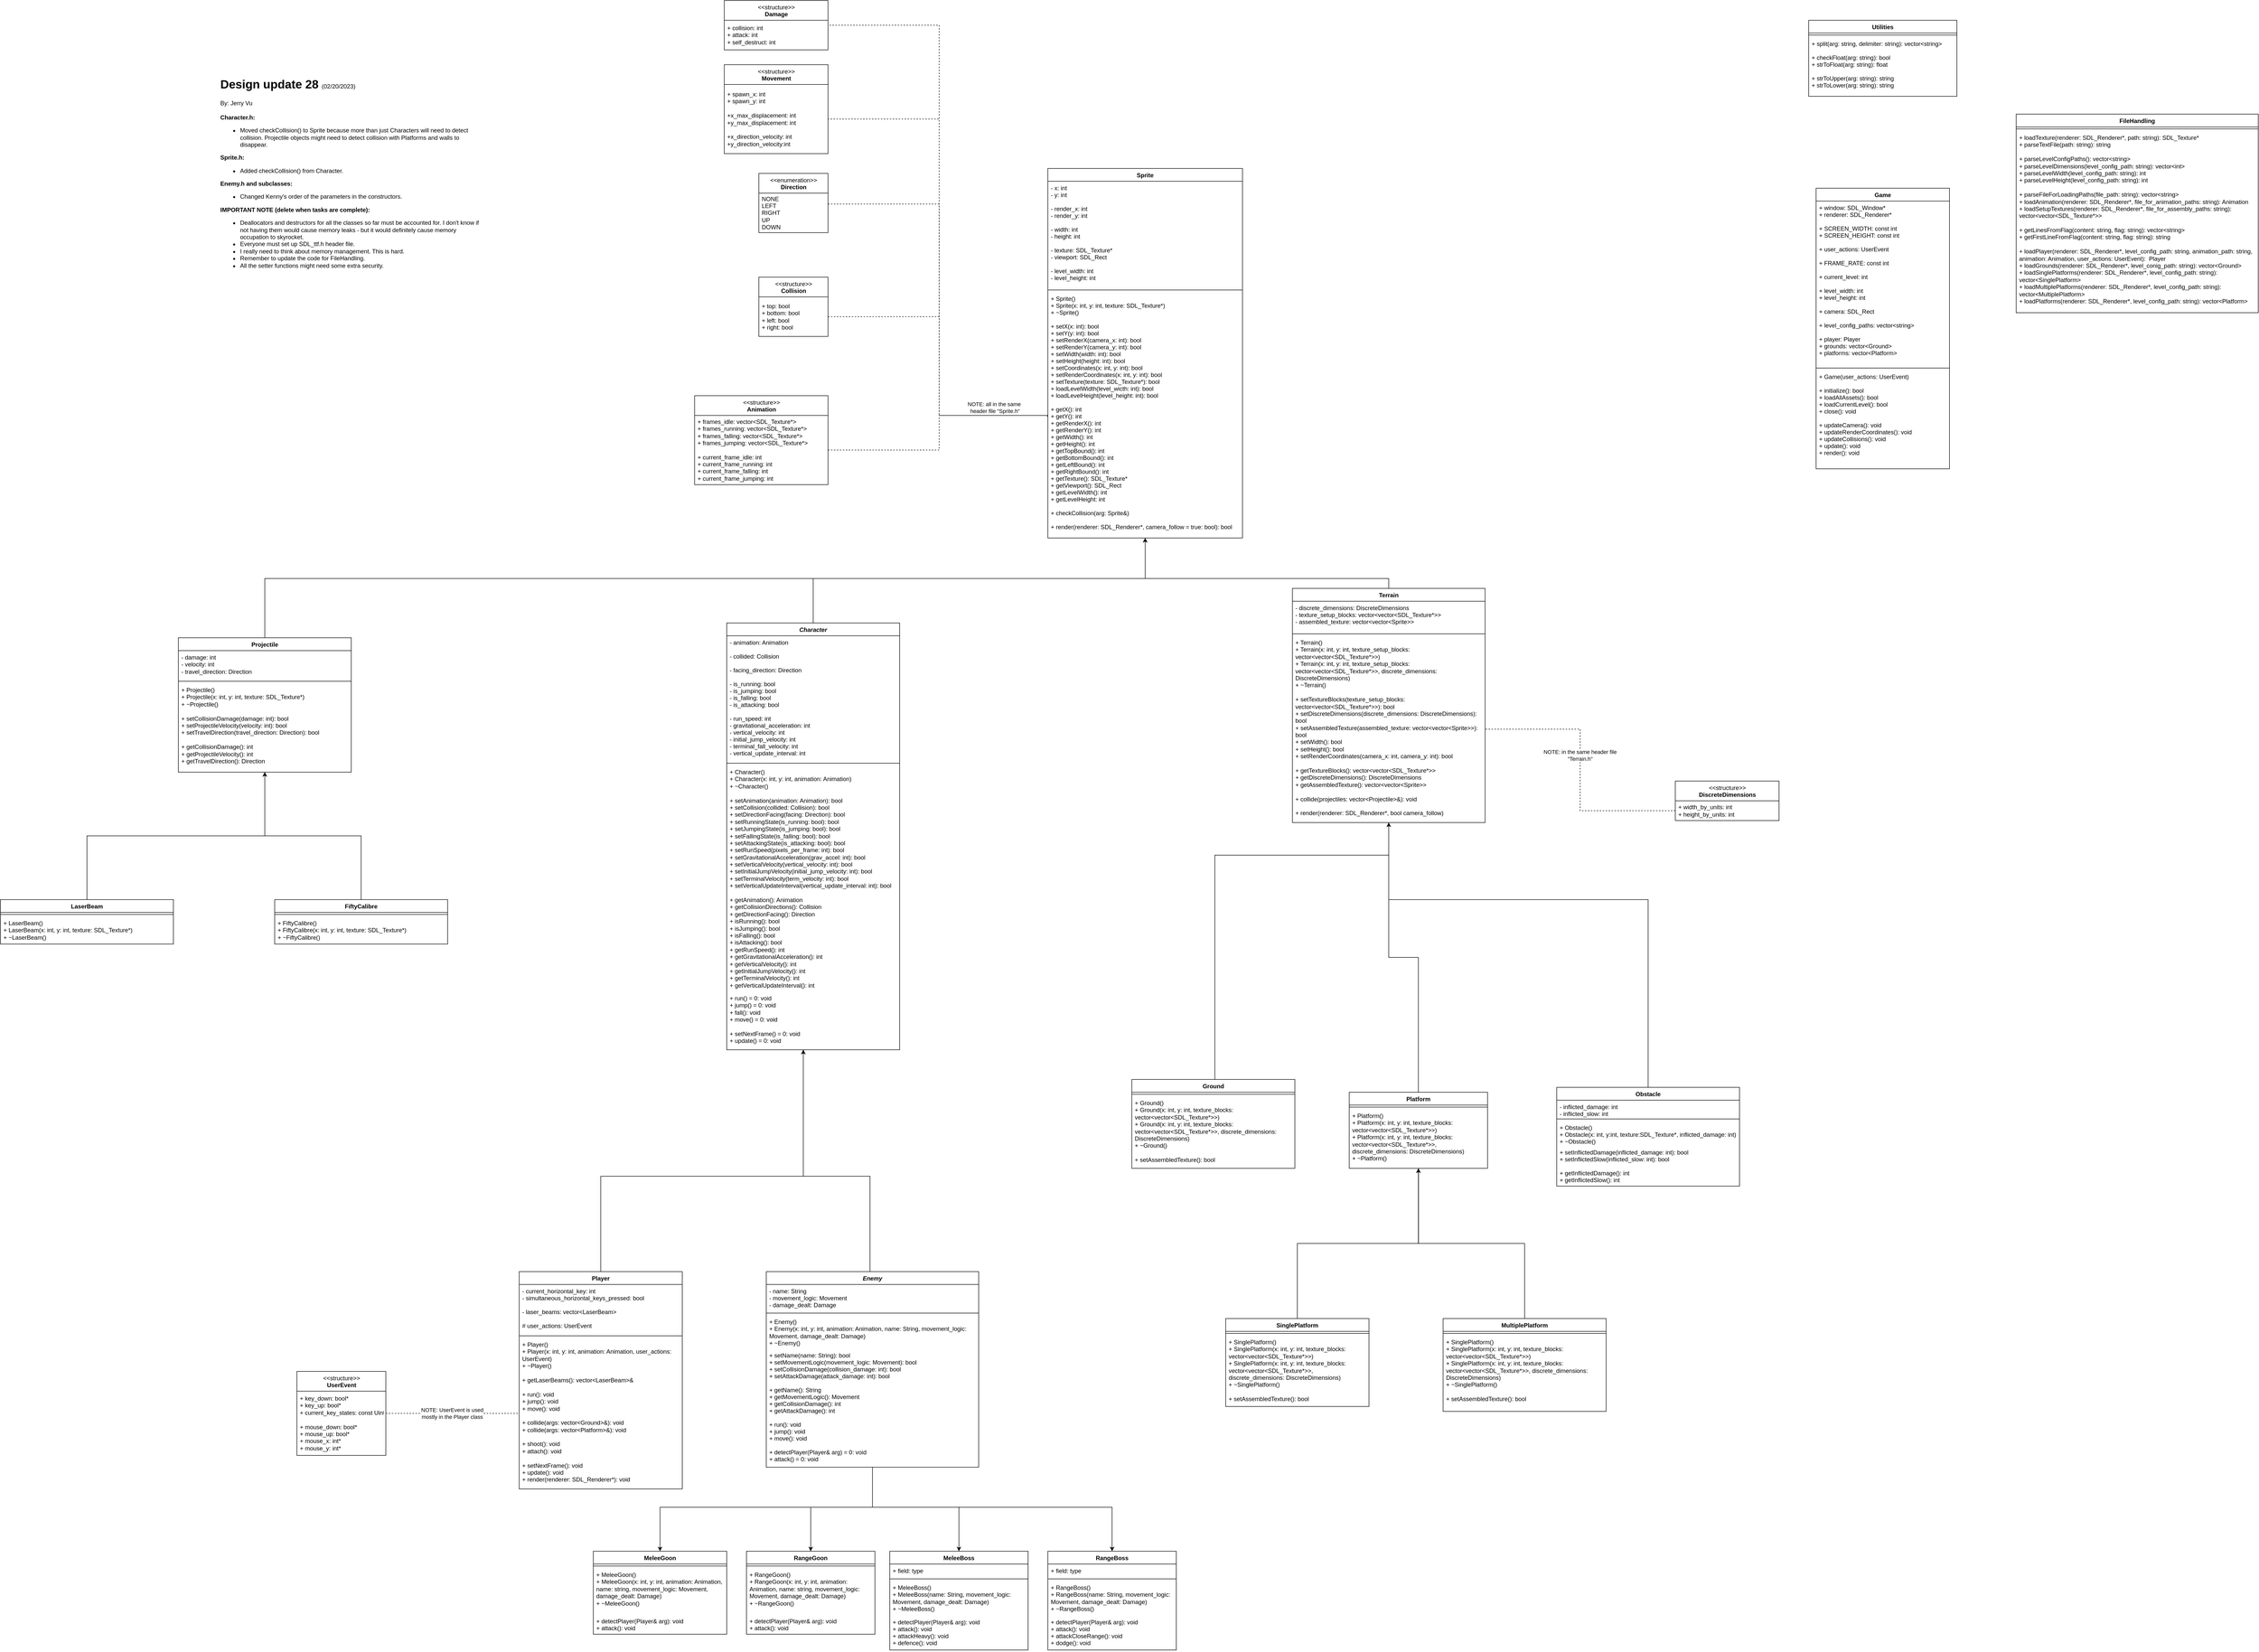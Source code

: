 <mxfile version="20.8.20" type="device"><diagram id="c8oBW-qjvavsfD2tW6SP" name="Page-1"><mxGraphModel dx="1659" dy="33" grid="1" gridSize="10" guides="1" tooltips="1" connect="1" arrows="1" fold="1" page="1" pageScale="1" pageWidth="827" pageHeight="1169" math="0" shadow="0"><root><mxCell id="0"/><mxCell id="1" parent="0"/><mxCell id="xrFbDY1ulE0IEn7EpgWR-1" style="edgeStyle=orthogonalEdgeStyle;rounded=0;orthogonalLoop=1;jettySize=auto;html=1;exitX=0.5;exitY=0;exitDx=0;exitDy=0;entryX=0.5;entryY=1;entryDx=0;entryDy=0;" parent="1" source="xrFbDY1ulE0IEn7EpgWR-8" target="xrFbDY1ulE0IEn7EpgWR-3" edge="1"><mxGeometry relative="1" as="geometry"><Array as="points"><mxPoint x="1165" y="2980"/><mxPoint x="1837" y="2980"/></Array></mxGeometry></mxCell><mxCell id="xrFbDY1ulE0IEn7EpgWR-2" style="edgeStyle=orthogonalEdgeStyle;rounded=0;orthogonalLoop=1;jettySize=auto;html=1;exitX=0.5;exitY=0;exitDx=0;exitDy=0;entryX=0.5;entryY=1;entryDx=0;entryDy=0;" parent="1" source="xrFbDY1ulE0IEn7EpgWR-30" target="xrFbDY1ulE0IEn7EpgWR-3" edge="1"><mxGeometry relative="1" as="geometry"><Array as="points"><mxPoint x="2330" y="2980"/><mxPoint x="1837" y="2980"/></Array></mxGeometry></mxCell><mxCell id="_eumr9OaMfdWc7wBKZ6G-8" style="edgeStyle=orthogonalEdgeStyle;rounded=0;orthogonalLoop=1;jettySize=auto;html=1;exitX=0.5;exitY=0;exitDx=0;exitDy=0;" parent="1" source="_eumr9OaMfdWc7wBKZ6G-1" target="xrFbDY1ulE0IEn7EpgWR-3" edge="1"><mxGeometry relative="1" as="geometry"><Array as="points"><mxPoint x="55" y="2980"/><mxPoint x="1837" y="2980"/></Array></mxGeometry></mxCell><mxCell id="xrFbDY1ulE0IEn7EpgWR-3" value="Sprite" style="swimlane;fontStyle=1;align=center;verticalAlign=top;childLayout=stackLayout;horizontal=1;startSize=26;horizontalStack=0;resizeParent=1;resizeParentMax=0;resizeLast=0;collapsible=1;marginBottom=0;" parent="1" vertex="1"><mxGeometry x="1640" y="2150" width="394" height="748" as="geometry"/></mxCell><mxCell id="xrFbDY1ulE0IEn7EpgWR-4" value="- x: int&#10;- y: int&#10;&#10;- render_x: int&#10;- render_y: int&#10;&#10;- width: int&#10;- height: int&#10;&#10;- texture: SDL_Texture*&#10;- viewport: SDL_Rect&#10;&#10;- level_width: int&#10;- level_height: int&#10;" style="text;strokeColor=none;fillColor=none;align=left;verticalAlign=top;spacingLeft=4;spacingRight=4;overflow=hidden;rotatable=0;points=[[0,0.5],[1,0.5]];portConstraint=eastwest;" parent="xrFbDY1ulE0IEn7EpgWR-3" vertex="1"><mxGeometry y="26" width="394" height="216" as="geometry"/></mxCell><mxCell id="xrFbDY1ulE0IEn7EpgWR-5" value="" style="line;strokeWidth=1;fillColor=none;align=left;verticalAlign=middle;spacingTop=-1;spacingLeft=3;spacingRight=3;rotatable=0;labelPosition=right;points=[];portConstraint=eastwest;strokeColor=inherit;" parent="xrFbDY1ulE0IEn7EpgWR-3" vertex="1"><mxGeometry y="242" width="394" height="8" as="geometry"/></mxCell><mxCell id="xrFbDY1ulE0IEn7EpgWR-6" value="+ Sprite()&#10;+ Sprite(x: int, y: int, texture: SDL_Texture*)&#10;+ ~Sprite()&#10;&#10;+ setX(x: int): bool&#10;+ setY(y: int): bool&#10;+ setRenderX(camera_x: int): bool&#10;+ setRenderY(camera_y: int): bool&#10;+ setWidth(width: int): bool&#10;+ setHeight(height: int): bool&#10;+ setCoordinates(x: int, y: int): bool&#10;+ setRenderCoordinates(x: int, y: int): bool&#10;+ setTexture(texture: SDL_Texture*): bool&#10;+ loadLevelWidth(level_wicth: int): bool&#10;+ loadLevelHeight(level_height: int): bool&#10;&#10;+ getX(): int&#10;+ getY(): int&#10;+ getRenderX(): int&#10;+ getRenderY(): int&#10;+ getWidth(): int&#10;+ getHeight(): int&#10;+ getTopBound(): int&#10;+ getBottomBound(): int&#10;+ getLeftBound(): int&#10;+ getRightBound(): int&#10;+ getTexture(): SDL_Texture*&#10;+ getViewport(): SDL_Rect&#10;+ getLevelWidth(): int&#10;+ getLevelHeight: int&#10;&#10;+ checkCollision(arg: Sprite&amp;)&#10;&#10;+ render(renderer: SDL_Renderer*, camera_follow = true: bool): bool" style="text;strokeColor=none;fillColor=none;align=left;verticalAlign=top;spacingLeft=4;spacingRight=4;overflow=hidden;rotatable=0;points=[[0,0.5],[1,0.5]];portConstraint=eastwest;" parent="xrFbDY1ulE0IEn7EpgWR-3" vertex="1"><mxGeometry y="250" width="394" height="498" as="geometry"/></mxCell><mxCell id="xrFbDY1ulE0IEn7EpgWR-7" style="edgeStyle=orthogonalEdgeStyle;rounded=0;orthogonalLoop=1;jettySize=auto;html=1;exitX=0.5;exitY=0;exitDx=0;exitDy=0;" parent="1" source="xrFbDY1ulE0IEn7EpgWR-14" target="xrFbDY1ulE0IEn7EpgWR-8" edge="1"><mxGeometry relative="1" as="geometry"><Array as="points"><mxPoint x="735" y="4190"/><mxPoint x="1145" y="4190"/></Array><mxPoint x="950" y="4050" as="sourcePoint"/></mxGeometry></mxCell><mxCell id="xrFbDY1ulE0IEn7EpgWR-8" value="Character" style="swimlane;fontStyle=3;align=center;verticalAlign=top;childLayout=stackLayout;horizontal=1;startSize=26;horizontalStack=0;resizeParent=1;resizeParentMax=0;resizeLast=0;collapsible=1;marginBottom=0;" parent="1" vertex="1"><mxGeometry x="990" y="3070" width="350" height="864" as="geometry"/></mxCell><mxCell id="xrFbDY1ulE0IEn7EpgWR-9" value="- animation: Animation&#10;&#10;- collided: Collision&#10;&#10;- facing_direction: Direction&#10;&#10;- is_running: bool&#10;- is_jumping: bool&#10;- is_falling: bool&#10;- is_attacking: bool&#10;&#10;- run_speed: int&#10;- gravitational_acceleration: int&#10;- vertical_velocity: int&#10;- initial_jump_velocity: int&#10;- terminal_fall_velocity: int&#10;- vertical_update_interval: int&#10;" style="text;strokeColor=none;fillColor=none;align=left;verticalAlign=top;spacingLeft=4;spacingRight=4;overflow=hidden;rotatable=0;points=[[0,0.5],[1,0.5]];portConstraint=eastwest;" parent="xrFbDY1ulE0IEn7EpgWR-8" vertex="1"><mxGeometry y="26" width="350" height="254" as="geometry"/></mxCell><mxCell id="xrFbDY1ulE0IEn7EpgWR-10" value="" style="line;strokeWidth=1;fillColor=none;align=left;verticalAlign=middle;spacingTop=-1;spacingLeft=3;spacingRight=3;rotatable=0;labelPosition=right;points=[];portConstraint=eastwest;strokeColor=inherit;" parent="xrFbDY1ulE0IEn7EpgWR-8" vertex="1"><mxGeometry y="280" width="350" height="8" as="geometry"/></mxCell><mxCell id="xrFbDY1ulE0IEn7EpgWR-11" value="+ Character()&#10;+ Character(x: int, y: int, animation: Animation)&#10;+ ~Character()&#10;&#10;+ setAnimation(animation: Animation): bool&#10;+ setCollision(collided: Collision): bool&#10;+ setDirectionFacing(facing: Direction): bool&#10;+ setRunningState(is_running: bool): bool&#10;+ setJumpingState(is_jumping: bool): bool&#10;+ setFallingState(is_falling: bool): bool&#10;+ setAttackingState(is_attacking: bool): bool&#10;+ setRunSpeed(pixels_per_frame: int): bool&#10;+ setGravitationalAcceleration(grav_accel: int): bool&#10;+ setVerticalVelocity(vertical_velocity: int): bool&#10;+ setInitialJumpVelocity(initial_jump_velocity: int): bool&#10;+ setTerminalVelocity(term_velocity: int): bool&#10;+ setVerticalUpdateInterval(vertical_update_interval: int): bool&#10;&#10;+ getAnimation(): Animation&#10;+ getCollisionDirections(): Collision&#10;+ getDirectionFacing(): Direction&#10;+ isRunning(): bool&#10;+ isJumping(): bool&#10;+ isFalling(): bool&#10;+ isAttacking(): bool&#10;+ getRunSpeed(): int&#10;+ getGravitationalAcceleration(): int&#10;+ getVerticalVelocity(): int&#10;+ getInitialJumpVelocity(): int&#10;+ getTerminalVelocity(): int&#10;+ getVerticalUpdateInterval(): int" style="text;strokeColor=none;fillColor=none;align=left;verticalAlign=top;spacingLeft=4;spacingRight=4;overflow=hidden;rotatable=0;points=[[0,0.5],[1,0.5]];portConstraint=eastwest;whiteSpace=wrap;fontStyle=0" parent="xrFbDY1ulE0IEn7EpgWR-8" vertex="1"><mxGeometry y="288" width="350" height="458" as="geometry"/></mxCell><mxCell id="xrFbDY1ulE0IEn7EpgWR-12" value="+ run() = 0: void&#10;+ jump() = 0: void&#10;+ fall(): void&#10;+ move() = 0: void&#10;&#10;+ setNextFrame() = 0: void&#10;+ update() = 0: void" style="text;strokeColor=none;fillColor=none;align=left;verticalAlign=top;spacingLeft=4;spacingRight=4;overflow=hidden;rotatable=0;points=[[0,0.5],[1,0.5]];portConstraint=eastwest;whiteSpace=wrap;fontStyle=0" parent="xrFbDY1ulE0IEn7EpgWR-8" vertex="1"><mxGeometry y="746" width="350" height="118" as="geometry"/></mxCell><mxCell id="xrFbDY1ulE0IEn7EpgWR-13" style="edgeStyle=orthogonalEdgeStyle;rounded=0;orthogonalLoop=1;jettySize=auto;html=1;exitX=0.5;exitY=0;exitDx=0;exitDy=0;" parent="1" source="xrFbDY1ulE0IEn7EpgWR-21" target="xrFbDY1ulE0IEn7EpgWR-8" edge="1"><mxGeometry relative="1" as="geometry"><Array as="points"><mxPoint x="1280" y="4190"/><mxPoint x="1145" y="4190"/></Array></mxGeometry></mxCell><mxCell id="xrFbDY1ulE0IEn7EpgWR-14" value="Player" style="swimlane;fontStyle=1;align=center;verticalAlign=top;childLayout=stackLayout;horizontal=1;startSize=26;horizontalStack=0;resizeParent=1;resizeParentMax=0;resizeLast=0;collapsible=1;marginBottom=0;whiteSpace=wrap;" parent="1" vertex="1"><mxGeometry x="570" y="4383" width="330" height="440" as="geometry"/></mxCell><mxCell id="xrFbDY1ulE0IEn7EpgWR-15" value="- current_horizontal_key: int&#10;- simultaneous_horizontal_keys_pressed: bool&#10;&#10;- laser_beams: vector&lt;LaserBeam&gt;&#10;&#10;# user_actions: UserEvent" style="text;strokeColor=none;fillColor=none;align=left;verticalAlign=top;spacingLeft=4;spacingRight=4;overflow=hidden;rotatable=0;points=[[0,0.5],[1,0.5]];portConstraint=eastwest;" parent="xrFbDY1ulE0IEn7EpgWR-14" vertex="1"><mxGeometry y="26" width="330" height="100" as="geometry"/></mxCell><mxCell id="xrFbDY1ulE0IEn7EpgWR-16" value="" style="line;strokeWidth=1;fillColor=none;align=left;verticalAlign=middle;spacingTop=-1;spacingLeft=3;spacingRight=3;rotatable=0;labelPosition=right;points=[];portConstraint=eastwest;strokeColor=inherit;" parent="xrFbDY1ulE0IEn7EpgWR-14" vertex="1"><mxGeometry y="126" width="330" height="8" as="geometry"/></mxCell><mxCell id="xrFbDY1ulE0IEn7EpgWR-17" value="+ Player()&#10;+ Player(x: int, y: int, animation: Animation, user_actions: UserEvent)&#10;+ ~Player()&#10;&#10;+ getLaserBeams(): vector&lt;LaserBeam&gt;&amp;&#10;&#10;+ run(): void&#10;+ jump(): void&#10;+ move(): void&#10;&#10;+ collide(args: vector&lt;Ground&gt;&amp;): void&#10;+ collide(args: vector&lt;Platform&gt;&amp;): void&#10;&#10;+ shoot(): void&#10;+ attach(): void&#10;&#10;+ setNextFrame(): void&#10;+ update(): void&#10;+ render(renderer: SDL_Renderer*): void" style="text;strokeColor=none;fillColor=none;align=left;verticalAlign=top;spacingLeft=4;spacingRight=4;overflow=hidden;rotatable=0;points=[[0,0.5],[1,0.5]];portConstraint=eastwest;whiteSpace=wrap;fontStyle=0" parent="xrFbDY1ulE0IEn7EpgWR-14" vertex="1"><mxGeometry y="134" width="330" height="306" as="geometry"/></mxCell><mxCell id="_eumr9OaMfdWc7wBKZ6G-63" style="edgeStyle=orthogonalEdgeStyle;rounded=0;orthogonalLoop=1;jettySize=auto;html=1;entryX=0.5;entryY=0;entryDx=0;entryDy=0;endArrow=classic;endFill=1;" parent="1" source="xrFbDY1ulE0IEn7EpgWR-21" target="_eumr9OaMfdWc7wBKZ6G-43" edge="1"><mxGeometry relative="1" as="geometry"><Array as="points"><mxPoint x="1285" y="4860"/><mxPoint x="855" y="4860"/></Array></mxGeometry></mxCell><mxCell id="_eumr9OaMfdWc7wBKZ6G-64" style="edgeStyle=orthogonalEdgeStyle;rounded=0;orthogonalLoop=1;jettySize=auto;html=1;entryX=0.5;entryY=0;entryDx=0;entryDy=0;endArrow=classic;endFill=1;" parent="1" source="xrFbDY1ulE0IEn7EpgWR-21" target="_eumr9OaMfdWc7wBKZ6G-48" edge="1"><mxGeometry relative="1" as="geometry"><Array as="points"><mxPoint x="1285" y="4860"/><mxPoint x="1160" y="4860"/></Array></mxGeometry></mxCell><mxCell id="_eumr9OaMfdWc7wBKZ6G-65" style="edgeStyle=orthogonalEdgeStyle;rounded=0;orthogonalLoop=1;jettySize=auto;html=1;entryX=0.5;entryY=0;entryDx=0;entryDy=0;endArrow=classic;endFill=1;" parent="1" source="xrFbDY1ulE0IEn7EpgWR-21" target="_eumr9OaMfdWc7wBKZ6G-53" edge="1"><mxGeometry relative="1" as="geometry"><Array as="points"><mxPoint x="1285" y="4860"/><mxPoint x="1460" y="4860"/></Array></mxGeometry></mxCell><mxCell id="_eumr9OaMfdWc7wBKZ6G-66" style="edgeStyle=orthogonalEdgeStyle;rounded=0;orthogonalLoop=1;jettySize=auto;html=1;entryX=0.5;entryY=0;entryDx=0;entryDy=0;endArrow=classic;endFill=1;" parent="1" source="xrFbDY1ulE0IEn7EpgWR-21" target="_eumr9OaMfdWc7wBKZ6G-58" edge="1"><mxGeometry relative="1" as="geometry"><Array as="points"><mxPoint x="1285" y="4860"/><mxPoint x="1770" y="4860"/></Array></mxGeometry></mxCell><mxCell id="xrFbDY1ulE0IEn7EpgWR-21" value="Enemy" style="swimlane;fontStyle=3;align=center;verticalAlign=top;childLayout=stackLayout;horizontal=1;startSize=26;horizontalStack=0;resizeParent=1;resizeParentMax=0;resizeLast=0;collapsible=1;marginBottom=0;" parent="1" vertex="1"><mxGeometry x="1070" y="4383" width="430" height="396" as="geometry"/></mxCell><mxCell id="xrFbDY1ulE0IEn7EpgWR-22" value="- name: String&#10;- movement_logic: Movement&#10;- damage_dealt: Damage" style="text;strokeColor=none;fillColor=none;align=left;verticalAlign=top;spacingLeft=4;spacingRight=4;overflow=hidden;rotatable=0;points=[[0,0.5],[1,0.5]];portConstraint=eastwest;" parent="xrFbDY1ulE0IEn7EpgWR-21" vertex="1"><mxGeometry y="26" width="430" height="54" as="geometry"/></mxCell><mxCell id="xrFbDY1ulE0IEn7EpgWR-23" value="" style="line;strokeWidth=1;fillColor=none;align=left;verticalAlign=middle;spacingTop=-1;spacingLeft=3;spacingRight=3;rotatable=0;labelPosition=right;points=[];portConstraint=eastwest;strokeColor=inherit;" parent="xrFbDY1ulE0IEn7EpgWR-21" vertex="1"><mxGeometry y="80" width="430" height="8" as="geometry"/></mxCell><mxCell id="xrFbDY1ulE0IEn7EpgWR-24" value="+ Enemy()&#10;+ Enemy(x: int, y: int, animation: Animation, name: String, movement_logic: Movement, damage_dealt: Damage)&#10;+ ~Enemy()" style="text;strokeColor=none;fillColor=none;align=left;verticalAlign=top;spacingLeft=4;spacingRight=4;overflow=hidden;rotatable=0;points=[[0,0.5],[1,0.5]];portConstraint=eastwest;whiteSpace=wrap;" parent="xrFbDY1ulE0IEn7EpgWR-21" vertex="1"><mxGeometry y="88" width="430" height="68" as="geometry"/></mxCell><mxCell id="xrFbDY1ulE0IEn7EpgWR-26" value="+ setName(name: String): bool&#10;+ setMovementLogic(movement_logic: Movement): bool&#10;+ setCollisionDamage(collision_damage: int): bool&#10;+ setAttackDamage(attack_damage: int): bool" style="text;strokeColor=none;fillColor=none;align=left;verticalAlign=top;spacingLeft=4;spacingRight=4;overflow=hidden;rotatable=0;points=[[0,0.5],[1,0.5]];portConstraint=eastwest;" parent="xrFbDY1ulE0IEn7EpgWR-21" vertex="1"><mxGeometry y="156" width="430" height="70" as="geometry"/></mxCell><mxCell id="xrFbDY1ulE0IEn7EpgWR-27" value="+ getName(): String&#10;+ getMovementLogic(): Movement&#10;+ getCollisionDamage(): int&#10;+ getAttackDamage(): int" style="text;strokeColor=none;fillColor=none;align=left;verticalAlign=top;spacingLeft=4;spacingRight=4;overflow=hidden;rotatable=0;points=[[0,0.5],[1,0.5]];portConstraint=eastwest;" parent="xrFbDY1ulE0IEn7EpgWR-21" vertex="1"><mxGeometry y="226" width="430" height="70" as="geometry"/></mxCell><mxCell id="xrFbDY1ulE0IEn7EpgWR-25" value="+ run(): void&#10;+ jump(): void&#10;+ move(): void&#10;&#10;+ detectPlayer(Player&amp; arg) = 0: void&#10;+ attack() = 0: void" style="text;strokeColor=none;fillColor=none;align=left;verticalAlign=top;spacingLeft=4;spacingRight=4;overflow=hidden;rotatable=0;points=[[0,0.5],[1,0.5]];portConstraint=eastwest;" parent="xrFbDY1ulE0IEn7EpgWR-21" vertex="1"><mxGeometry y="296" width="430" height="100" as="geometry"/></mxCell><mxCell id="xrFbDY1ulE0IEn7EpgWR-28" style="edgeStyle=orthogonalEdgeStyle;rounded=0;orthogonalLoop=1;jettySize=auto;html=1;entryX=0.5;entryY=0;entryDx=0;entryDy=0;endArrow=none;endFill=0;" parent="1" source="xrFbDY1ulE0IEn7EpgWR-30" target="xrFbDY1ulE0IEn7EpgWR-90" edge="1"><mxGeometry relative="1" as="geometry"><Array as="points"><mxPoint x="2330" y="3540"/><mxPoint x="1978" y="3540"/></Array></mxGeometry></mxCell><mxCell id="xrFbDY1ulE0IEn7EpgWR-29" style="edgeStyle=orthogonalEdgeStyle;rounded=0;orthogonalLoop=1;jettySize=auto;html=1;entryX=0.5;entryY=0;entryDx=0;entryDy=0;endArrow=none;endFill=0;" parent="1" source="xrFbDY1ulE0IEn7EpgWR-30" target="xrFbDY1ulE0IEn7EpgWR-69" edge="1"><mxGeometry relative="1" as="geometry"/></mxCell><mxCell id="xrFbDY1ulE0IEn7EpgWR-30" value="Terrain" style="swimlane;fontStyle=1;align=center;verticalAlign=top;childLayout=stackLayout;horizontal=1;startSize=26;horizontalStack=0;resizeParent=1;resizeParentMax=0;resizeLast=0;collapsible=1;marginBottom=0;" parent="1" vertex="1"><mxGeometry x="2135" y="3000" width="390" height="474" as="geometry"/></mxCell><mxCell id="xrFbDY1ulE0IEn7EpgWR-31" value="- discrete_dimensions: DiscreteDimensions&#10;- texture_setup_blocks: vector&lt;vector&lt;SDL_Texture*&gt;&gt;&#10;- assembled_texture: vector&lt;vector&lt;Sprite&gt;&gt;&#10;" style="text;strokeColor=none;fillColor=none;align=left;verticalAlign=top;spacingLeft=4;spacingRight=4;overflow=hidden;rotatable=0;points=[[0,0.5],[1,0.5]];portConstraint=eastwest;" parent="xrFbDY1ulE0IEn7EpgWR-30" vertex="1"><mxGeometry y="26" width="390" height="62" as="geometry"/></mxCell><mxCell id="xrFbDY1ulE0IEn7EpgWR-32" value="" style="line;strokeWidth=1;fillColor=none;align=left;verticalAlign=middle;spacingTop=-1;spacingLeft=3;spacingRight=3;rotatable=0;labelPosition=right;points=[];portConstraint=eastwest;strokeColor=inherit;" parent="xrFbDY1ulE0IEn7EpgWR-30" vertex="1"><mxGeometry y="88" width="390" height="8" as="geometry"/></mxCell><mxCell id="xrFbDY1ulE0IEn7EpgWR-33" value="+ Terrain()&#10;+ Terrain(x: int, y: int, texture_setup_blocks: vector&lt;vector&lt;SDL_Texture*&gt;&gt;)&#10;+ Terrain(x: int, y: int, texture_setup_blocks: vector&lt;vector&lt;SDL_Texture*&gt;&gt;, discrete_dimensions: DiscreteDimensions)&#10;+ ~Terrain()&#10;&#10;+ setTextureBlocks(texture_setup_blocks: vector&lt;vector&lt;SDL_Texture*&gt;&gt;): bool&#10;+ setDiscreteDimensions(discrete_dimensions: DiscreteDimensions): bool&#10;+ setAssembledTexture(assembled_texture: vector&lt;vector&lt;Sprite&gt;&gt;): bool&#10;+ setWidth(): bool&#10;+ setHeight(): bool&#10;+ setRenderCoordinates(camera_x: int, camera_y: int): bool&#10;&#10;+ getTextureBlocks(): vector&lt;vector&lt;SDL_Texture*&gt;&gt;&#10;+ getDiscreteDimensions(): DiscreteDimensions&#10;+ getAssembledTexture(): vector&lt;vector&lt;Sprite&gt;&gt;&#10;&#10;+ collide(projectiles: vector&lt;Projectile&gt;&amp;): void&#10;&#10;+ render(renderer: SDL_Renderer*, bool camera_follow)&#10;" style="text;strokeColor=none;fillColor=none;align=left;verticalAlign=top;spacingLeft=4;spacingRight=4;overflow=hidden;rotatable=0;points=[[0,0.5],[1,0.5]];portConstraint=eastwest;whiteSpace=wrap;" parent="xrFbDY1ulE0IEn7EpgWR-30" vertex="1"><mxGeometry y="96" width="390" height="378" as="geometry"/></mxCell><mxCell id="xrFbDY1ulE0IEn7EpgWR-46" value="FileHandling" style="swimlane;fontStyle=1;align=center;verticalAlign=top;childLayout=stackLayout;horizontal=1;startSize=26;horizontalStack=0;resizeParent=1;resizeParentMax=0;resizeLast=0;collapsible=1;marginBottom=0;whiteSpace=wrap;" parent="1" vertex="1"><mxGeometry x="3600" y="2040" width="490" height="402" as="geometry"/></mxCell><mxCell id="xrFbDY1ulE0IEn7EpgWR-47" value="" style="line;strokeWidth=1;fillColor=none;align=left;verticalAlign=middle;spacingTop=-1;spacingLeft=3;spacingRight=3;rotatable=0;labelPosition=right;points=[];portConstraint=eastwest;strokeColor=inherit;" parent="xrFbDY1ulE0IEn7EpgWR-46" vertex="1"><mxGeometry y="26" width="490" height="8" as="geometry"/></mxCell><mxCell id="xrFbDY1ulE0IEn7EpgWR-48" value="+ loadTexture(renderer: SDL_Renderer*, path: string): SDL_Texture*&#10;+ parseTextFile(path: string): string&#10;&#10;+ parseLevelConfigPaths(): vector&lt;string&gt;&#10;+ parseLevelDimensions(level_config_path: string): vector&lt;int&gt;&#10;+ parseLevelWidth(level_config_path: string): int&#10;+ parseLevelHeight(level_config_path: string): int&#10;&#10;+ parseFileForLoadingPaths(file_path: string): vector&lt;string&gt;&#10;+ loadAnimation(renderer: SDL_Renderer*, file_for_animation_paths: string): Animation&#10;+ loadSetupTextures(renderer: SDL_Renderer*, file_for_assembly_paths: string): vector&lt;vector&lt;SDL_Texture*&gt;&gt;&#10;&#10;+ getLinesFromFlag(content: string, flag: string): vector&lt;string&gt;&#10;+ getFirstLineFromFlag(content: string, flag: string): string&#10;&#10;+ loadPlayer(renderer: SDL_Renderer*, level_config_path: string, animation_path: string, animation: Animation, user_actions: UserEvent):  Player&#10;+ loadGrounds(renderer: SDL_Renderer*, level_conig_path: string): vector&lt;Ground&gt;&#10;+ loadSinglePlatforms(renderer: SDL_Renderer*, level_config_path: string): vector&lt;SinglePlatform&gt;&#10;+ loadMultiplePlatforms(renderer: SDL_Renderer*, level_config_path: string): vector&lt;MultiplePlatform&gt;&#10;+ loadPlatforms(renderer: SDL_Renderer*, level_config_path: string): vector&lt;Platform&gt;" style="text;strokeColor=none;fillColor=none;align=left;verticalAlign=top;spacingLeft=4;spacingRight=4;overflow=hidden;rotatable=0;points=[[0,0.5],[1,0.5]];portConstraint=eastwest;whiteSpace=wrap;" parent="xrFbDY1ulE0IEn7EpgWR-46" vertex="1"><mxGeometry y="34" width="490" height="368" as="geometry"/></mxCell><mxCell id="xrFbDY1ulE0IEn7EpgWR-49" value="Game" style="swimlane;fontStyle=1;align=center;verticalAlign=top;childLayout=stackLayout;horizontal=1;startSize=26;horizontalStack=0;resizeParent=1;resizeParentMax=0;resizeLast=0;collapsible=1;marginBottom=0;" parent="1" vertex="1"><mxGeometry x="3195" y="2190" width="270" height="568" as="geometry"/></mxCell><mxCell id="xrFbDY1ulE0IEn7EpgWR-50" value="+ window: SDL_Window*&#10;+ renderer: SDL_Renderer*&#10;&#10;+ SCREEN_WIDTH: const int&#10;+ SCREEN_HEIGHT: const int&#10;&#10;+ user_actions: UserEvent&#10;&#10;+ FRAME_RATE: const int&#10;&#10;+ current_level: int&#10;&#10;+ level_width: int&#10;+ level_height: int&#10;&#10;+ camera: SDL_Rect&#10;&#10;+ level_config_paths: vector&lt;string&gt;&#10;&#10;+ player: Player&#10;+ grounds: vector&lt;Ground&gt;&#10;+ platforms: vector&lt;Platform&gt;&#10;" style="text;strokeColor=none;fillColor=none;align=left;verticalAlign=top;spacingLeft=4;spacingRight=4;overflow=hidden;rotatable=0;points=[[0,0.5],[1,0.5]];portConstraint=eastwest;" parent="xrFbDY1ulE0IEn7EpgWR-49" vertex="1"><mxGeometry y="26" width="270" height="334" as="geometry"/></mxCell><mxCell id="xrFbDY1ulE0IEn7EpgWR-51" value="" style="line;strokeWidth=1;fillColor=none;align=left;verticalAlign=middle;spacingTop=-1;spacingLeft=3;spacingRight=3;rotatable=0;labelPosition=right;points=[];portConstraint=eastwest;strokeColor=inherit;" parent="xrFbDY1ulE0IEn7EpgWR-49" vertex="1"><mxGeometry y="360" width="270" height="8" as="geometry"/></mxCell><mxCell id="xrFbDY1ulE0IEn7EpgWR-52" value="+ Game(user_actions: UserEvent)&#10;&#10;+ initialize(): bool&#10;+ loadAllAssets(): bool&#10;+ loadCurrentLevel(): bool&#10;+ close(): void&#10;&#10;+ updateCamera(): void&#10;+ updateRenderCoordinates(): void&#10;+ updateCollisions(): void&#10;+ update(): void&#10;+ render(): void" style="text;strokeColor=none;fillColor=none;align=left;verticalAlign=top;spacingLeft=4;spacingRight=4;overflow=hidden;rotatable=0;points=[[0,0.5],[1,0.5]];portConstraint=eastwest;" parent="xrFbDY1ulE0IEn7EpgWR-49" vertex="1"><mxGeometry y="368" width="270" height="200" as="geometry"/></mxCell><mxCell id="xrFbDY1ulE0IEn7EpgWR-53" value="Utilities" style="swimlane;fontStyle=1;align=center;verticalAlign=top;childLayout=stackLayout;horizontal=1;startSize=26;horizontalStack=0;resizeParent=1;resizeParentMax=0;resizeLast=0;collapsible=1;marginBottom=0;" parent="1" vertex="1"><mxGeometry x="3180" y="1850" width="300" height="154" as="geometry"/></mxCell><mxCell id="xrFbDY1ulE0IEn7EpgWR-54" value="" style="line;strokeWidth=1;fillColor=none;align=left;verticalAlign=middle;spacingTop=-1;spacingLeft=3;spacingRight=3;rotatable=0;labelPosition=right;points=[];portConstraint=eastwest;strokeColor=inherit;" parent="xrFbDY1ulE0IEn7EpgWR-53" vertex="1"><mxGeometry y="26" width="300" height="8" as="geometry"/></mxCell><mxCell id="xrFbDY1ulE0IEn7EpgWR-55" value="+ split(arg: string, delimiter: string): vector&lt;string&gt; &#10;&#10;+ checkFloat(arg: string): bool&#10;+ strToFloat(arg: string): float&#10;&#10;+ strToUpper(arg: string): string&#10;+ strToLower(arg: string): string" style="text;strokeColor=none;fillColor=none;align=left;verticalAlign=top;spacingLeft=4;spacingRight=4;overflow=hidden;rotatable=0;points=[[0,0.5],[1,0.5]];portConstraint=eastwest;" parent="xrFbDY1ulE0IEn7EpgWR-53" vertex="1"><mxGeometry y="34" width="300" height="120" as="geometry"/></mxCell><mxCell id="xrFbDY1ulE0IEn7EpgWR-56" value="&lt;h1&gt;Design update 28&amp;nbsp;&lt;span style=&quot;font-weight: normal;&quot;&gt;&lt;font style=&quot;font-size: 12px;&quot;&gt;(02/20/2023)&lt;/font&gt;&lt;/span&gt;&lt;/h1&gt;&lt;div&gt;&lt;span style=&quot;font-weight: normal;&quot;&gt;&lt;font style=&quot;font-size: 12px;&quot;&gt;By: Jerry Vu&lt;/font&gt;&lt;/span&gt;&lt;/div&gt;&lt;div&gt;&lt;span style=&quot;font-weight: normal;&quot;&gt;&lt;font style=&quot;font-size: 12px;&quot;&gt;&lt;br&gt;&lt;/font&gt;&lt;/span&gt;&lt;/div&gt;&lt;div&gt;&lt;b&gt;Character.h:&lt;/b&gt;&lt;/div&gt;&lt;div&gt;&lt;ul&gt;&lt;li&gt;Moved checkCollision() to Sprite because more than just Characters will need to detect collision. Projectile objects might need to detect collision with Platforms and walls to disappear.&lt;/li&gt;&lt;/ul&gt;&lt;div&gt;&lt;b&gt;Sprite.h:&lt;/b&gt;&lt;/div&gt;&lt;/div&gt;&lt;div&gt;&lt;ul&gt;&lt;li&gt;Added checkCollision() from Character.&amp;nbsp;&lt;/li&gt;&lt;/ul&gt;&lt;div&gt;&lt;b&gt;Enemy.h and subclasses:&lt;/b&gt;&lt;/div&gt;&lt;/div&gt;&lt;div&gt;&lt;ul&gt;&lt;li&gt;Changed Kenny's order of the parameters in the constructors.&lt;/li&gt;&lt;/ul&gt;&lt;/div&gt;&lt;div&gt;&lt;b style=&quot;background-color: initial;&quot;&gt;IMPORTANT NOTE (delete when tasks are complete):&lt;/b&gt;&lt;br&gt;&lt;/div&gt;&lt;div&gt;&lt;div&gt;&lt;ul&gt;&lt;li&gt;Deallocators and destructors for all the classes so far must be accounted for. I don't know if not having them would cause memory leaks - but it would definitely cause memory occupation to skyrocket.&lt;/li&gt;&lt;li&gt;Everyone must set up SDL_ttf.h header file.&lt;/li&gt;&lt;li&gt;I really need to think about memory management. This is hard.&lt;/li&gt;&lt;li&gt;Remember to update the code for FileHandling.&lt;/li&gt;&lt;li&gt;All the setter functions might need some extra security.&lt;/li&gt;&lt;/ul&gt;&lt;b&gt;&lt;/b&gt;&lt;/div&gt;&lt;/div&gt;" style="text;html=1;strokeColor=none;fillColor=none;spacing=5;spacingTop=-20;whiteSpace=wrap;overflow=hidden;rounded=0;" parent="1" vertex="1"><mxGeometry x="-40" y="1960" width="540" height="900" as="geometry"/></mxCell><mxCell id="xrFbDY1ulE0IEn7EpgWR-57" value="&amp;lt;&amp;lt;enumeration&amp;gt;&amp;gt;&lt;br&gt;&lt;b&gt;Direction&lt;/b&gt;" style="swimlane;fontStyle=0;align=center;verticalAlign=top;childLayout=stackLayout;horizontal=1;startSize=40;horizontalStack=0;resizeParent=1;resizeParentMax=0;resizeLast=0;collapsible=0;marginBottom=0;html=1;" parent="1" vertex="1"><mxGeometry x="1055" y="2160" width="140" height="120" as="geometry"/></mxCell><mxCell id="xrFbDY1ulE0IEn7EpgWR-58" value="NONE&lt;br&gt;LEFT&amp;nbsp;&lt;br&gt;RIGHT&lt;br&gt;UP&lt;br&gt;DOWN" style="text;html=1;strokeColor=none;fillColor=none;align=left;verticalAlign=middle;spacingLeft=4;spacingRight=4;overflow=hidden;rotatable=0;points=[[0,0.5],[1,0.5]];portConstraint=eastwest;" parent="xrFbDY1ulE0IEn7EpgWR-57" vertex="1"><mxGeometry y="40" width="140" height="80" as="geometry"/></mxCell><mxCell id="_eumr9OaMfdWc7wBKZ6G-11" style="edgeStyle=orthogonalEdgeStyle;rounded=0;orthogonalLoop=1;jettySize=auto;html=1;entryX=0;entryY=0.5;entryDx=0;entryDy=0;dashed=1;endArrow=none;endFill=0;" parent="1" source="xrFbDY1ulE0IEn7EpgWR-59" target="xrFbDY1ulE0IEn7EpgWR-17" edge="1"><mxGeometry relative="1" as="geometry"/></mxCell><mxCell id="_eumr9OaMfdWc7wBKZ6G-12" value="NOTE: UserEvent is used &lt;br&gt;mostly in the Player class" style="edgeLabel;html=1;align=center;verticalAlign=middle;resizable=0;points=[];" parent="_eumr9OaMfdWc7wBKZ6G-11" vertex="1" connectable="0"><mxGeometry x="0.2" relative="1" as="geometry"><mxPoint x="-28" as="offset"/></mxGeometry></mxCell><mxCell id="xrFbDY1ulE0IEn7EpgWR-59" value="&amp;lt;&amp;lt;structure&amp;gt;&amp;gt;&lt;br&gt;&lt;b&gt;UserEvent&lt;/b&gt;" style="swimlane;fontStyle=0;align=center;verticalAlign=top;childLayout=stackLayout;horizontal=1;startSize=40;horizontalStack=0;resizeParent=1;resizeParentMax=0;resizeLast=0;collapsible=0;marginBottom=0;html=1;" parent="1" vertex="1"><mxGeometry x="120" y="4585" width="180" height="170" as="geometry"/></mxCell><mxCell id="xrFbDY1ulE0IEn7EpgWR-60" value="+ key_down: bool*&lt;br&gt;+ key_up: bool*&lt;br&gt;+ current_key_states: const Uint8*&lt;br&gt;&lt;br&gt;+ mouse_down: bool*&lt;br&gt;+ mouse_up: bool*&lt;br&gt;+ mouse_x: int*&lt;br&gt;+ mouse_y: int*" style="text;html=1;strokeColor=none;fillColor=none;align=left;verticalAlign=middle;spacingLeft=4;spacingRight=4;overflow=hidden;rotatable=0;points=[[0,0.5],[1,0.5]];portConstraint=eastwest;" parent="xrFbDY1ulE0IEn7EpgWR-59" vertex="1"><mxGeometry y="40" width="180" height="130" as="geometry"/></mxCell><mxCell id="xrFbDY1ulE0IEn7EpgWR-61" value="&amp;lt;&amp;lt;structure&amp;gt;&amp;gt;&lt;br&gt;&lt;b&gt;Animation&lt;/b&gt;" style="swimlane;fontStyle=0;align=center;verticalAlign=top;childLayout=stackLayout;horizontal=1;startSize=40;horizontalStack=0;resizeParent=1;resizeParentMax=0;resizeLast=0;collapsible=0;marginBottom=0;html=1;" parent="1" vertex="1"><mxGeometry x="925" y="2610" width="270" height="180" as="geometry"/></mxCell><mxCell id="xrFbDY1ulE0IEn7EpgWR-62" value="+ frames_idle: vector&amp;lt;SDL_Texture*&amp;gt;&lt;br&gt;+ frames_running: vector&amp;lt;SDL_Texture*&amp;gt;&lt;br&gt;+ frames_falling: vector&amp;lt;SDL_Texture*&amp;gt;&lt;br&gt;+ frames_jumping: vector&amp;lt;SDL_Texture*&amp;gt;&lt;br&gt;&lt;br&gt;+ current_frame_idle: int&lt;br&gt;+ current_frame_running: int&lt;br&gt;+ current_frame_falling: int&lt;br&gt;+ current_frame_jumping: int" style="text;html=1;strokeColor=none;fillColor=none;align=left;verticalAlign=middle;spacingLeft=4;spacingRight=4;overflow=hidden;rotatable=0;points=[[0,0.5],[1,0.5]];portConstraint=eastwest;" parent="xrFbDY1ulE0IEn7EpgWR-61" vertex="1"><mxGeometry y="40" width="270" height="140" as="geometry"/></mxCell><mxCell id="xrFbDY1ulE0IEn7EpgWR-63" value="&amp;lt;&amp;lt;structure&amp;gt;&amp;gt;&lt;br&gt;&lt;b&gt;Collision&lt;/b&gt;" style="swimlane;fontStyle=0;align=center;verticalAlign=top;childLayout=stackLayout;horizontal=1;startSize=40;horizontalStack=0;resizeParent=1;resizeParentMax=0;resizeLast=0;collapsible=0;marginBottom=0;html=1;" parent="1" vertex="1"><mxGeometry x="1055" y="2370" width="140" height="120" as="geometry"/></mxCell><mxCell id="xrFbDY1ulE0IEn7EpgWR-64" value="+ top: bool&lt;br&gt;+ bottom: bool&lt;br&gt;+ left: bool&lt;br&gt;+ right: bool" style="text;html=1;strokeColor=none;fillColor=none;align=left;verticalAlign=middle;spacingLeft=4;spacingRight=4;overflow=hidden;rotatable=0;points=[[0,0.5],[1,0.5]];portConstraint=eastwest;" parent="xrFbDY1ulE0IEn7EpgWR-63" vertex="1"><mxGeometry y="40" width="140" height="80" as="geometry"/></mxCell><mxCell id="xrFbDY1ulE0IEn7EpgWR-65" style="edgeStyle=orthogonalEdgeStyle;rounded=0;orthogonalLoop=1;jettySize=auto;html=1;exitX=1;exitY=0.5;exitDx=0;exitDy=0;entryX=0;entryY=0.5;entryDx=0;entryDy=0;dashed=1;endArrow=none;endFill=0;" parent="1" source="xrFbDY1ulE0IEn7EpgWR-62" target="xrFbDY1ulE0IEn7EpgWR-6" edge="1"><mxGeometry relative="1" as="geometry"><Array as="points"><mxPoint x="1420" y="2720"/><mxPoint x="1420" y="2650"/><mxPoint x="1640" y="2650"/></Array></mxGeometry></mxCell><mxCell id="xrFbDY1ulE0IEn7EpgWR-66" style="edgeStyle=orthogonalEdgeStyle;rounded=0;orthogonalLoop=1;jettySize=auto;html=1;entryX=0;entryY=0.5;entryDx=0;entryDy=0;dashed=1;endArrow=none;endFill=0;" parent="1" source="xrFbDY1ulE0IEn7EpgWR-64" target="xrFbDY1ulE0IEn7EpgWR-6" edge="1"><mxGeometry relative="1" as="geometry"><Array as="points"><mxPoint x="1420" y="2450"/><mxPoint x="1420" y="2650"/><mxPoint x="1640" y="2650"/></Array></mxGeometry></mxCell><mxCell id="xrFbDY1ulE0IEn7EpgWR-67" style="edgeStyle=orthogonalEdgeStyle;rounded=0;orthogonalLoop=1;jettySize=auto;html=1;entryX=0;entryY=0.5;entryDx=0;entryDy=0;endArrow=none;endFill=0;dashed=1;" parent="1" edge="1"><mxGeometry relative="1" as="geometry"><mxPoint x="1195" y="2222" as="sourcePoint"/><mxPoint x="1640" y="2634" as="targetPoint"/><Array as="points"><mxPoint x="1420" y="2222"/><mxPoint x="1420" y="2650"/><mxPoint x="1640" y="2650"/></Array></mxGeometry></mxCell><mxCell id="xrFbDY1ulE0IEn7EpgWR-68" value="NOTE: all in the same&lt;br&gt;&amp;nbsp;header file &quot;Sprite.h&quot;" style="edgeLabel;html=1;align=center;verticalAlign=middle;resizable=0;points=[];" parent="xrFbDY1ulE0IEn7EpgWR-67" vertex="1" connectable="0"><mxGeometry x="0.823" y="-2" relative="1" as="geometry"><mxPoint x="-47" y="-18" as="offset"/></mxGeometry></mxCell><mxCell id="xrFbDY1ulE0IEn7EpgWR-69" value="Platform&#10;" style="swimlane;fontStyle=1;align=center;verticalAlign=top;childLayout=stackLayout;horizontal=1;startSize=26;horizontalStack=0;resizeParent=1;resizeParentMax=0;resizeLast=0;collapsible=1;marginBottom=0;" parent="1" vertex="1"><mxGeometry x="2250" y="4020" width="280" height="154" as="geometry"/></mxCell><mxCell id="xrFbDY1ulE0IEn7EpgWR-71" value="" style="line;strokeWidth=1;fillColor=none;align=left;verticalAlign=middle;spacingTop=-1;spacingLeft=3;spacingRight=3;rotatable=0;labelPosition=right;points=[];portConstraint=eastwest;strokeColor=inherit;" parent="xrFbDY1ulE0IEn7EpgWR-69" vertex="1"><mxGeometry y="26" width="280" height="8" as="geometry"/></mxCell><mxCell id="xrFbDY1ulE0IEn7EpgWR-72" value="+ Platform()&#10;+ Platform(x: int, y: int, texture_blocks: vector&lt;vector&lt;SDL_Texture*&gt;&gt;)&#10;+ Platform(x: int, y: int, texture_blocks: vector&lt;vector&lt;SDL_Texture*&gt;&gt;, discrete_dimensions: DiscreteDimensions)&#10;+ ~Platform()" style="text;strokeColor=none;fillColor=none;align=left;verticalAlign=top;spacingLeft=4;spacingRight=4;overflow=hidden;rotatable=0;points=[[0,0.5],[1,0.5]];portConstraint=eastwest;whiteSpace=wrap;" parent="xrFbDY1ulE0IEn7EpgWR-69" vertex="1"><mxGeometry y="34" width="280" height="120" as="geometry"/></mxCell><mxCell id="xrFbDY1ulE0IEn7EpgWR-73" value="SinglePlatform" style="swimlane;fontStyle=1;align=center;verticalAlign=top;childLayout=stackLayout;horizontal=1;startSize=26;horizontalStack=0;resizeParent=1;resizeParentMax=0;resizeLast=0;collapsible=1;marginBottom=0;" parent="1" vertex="1"><mxGeometry x="2000" y="4478" width="290" height="178" as="geometry"/></mxCell><mxCell id="xrFbDY1ulE0IEn7EpgWR-75" value="" style="line;strokeWidth=1;fillColor=none;align=left;verticalAlign=middle;spacingTop=-1;spacingLeft=3;spacingRight=3;rotatable=0;labelPosition=right;points=[];portConstraint=eastwest;strokeColor=inherit;" parent="xrFbDY1ulE0IEn7EpgWR-73" vertex="1"><mxGeometry y="26" width="290" height="8" as="geometry"/></mxCell><mxCell id="xrFbDY1ulE0IEn7EpgWR-76" value="+ SinglePlatform()&#10;+ SinglePlatform(x: int, y: int, texture_blocks: vector&lt;vector&lt;SDL_Texture*&gt;&gt;)&#10;+ SinglePlatform(x: int, y: int, texture_blocks: vector&lt;vector&lt;SDL_Texture*&gt;&gt;, discrete_dimensions: DiscreteDimensions)&#10;+ ~SinglePlatform()&#10;&#10;+ setAssembledTexture(): bool&#10;&#10;" style="text;strokeColor=none;fillColor=none;align=left;verticalAlign=top;spacingLeft=4;spacingRight=4;overflow=hidden;rotatable=0;points=[[0,0.5],[1,0.5]];portConstraint=eastwest;whiteSpace=wrap;" parent="xrFbDY1ulE0IEn7EpgWR-73" vertex="1"><mxGeometry y="34" width="290" height="144" as="geometry"/></mxCell><mxCell id="xrFbDY1ulE0IEn7EpgWR-77" value="MultiplePlatform" style="swimlane;fontStyle=1;align=center;verticalAlign=top;childLayout=stackLayout;horizontal=1;startSize=26;horizontalStack=0;resizeParent=1;resizeParentMax=0;resizeLast=0;collapsible=1;marginBottom=0;" parent="1" vertex="1"><mxGeometry x="2440" y="4478" width="330" height="188" as="geometry"/></mxCell><mxCell id="xrFbDY1ulE0IEn7EpgWR-79" value="" style="line;strokeWidth=1;fillColor=none;align=left;verticalAlign=middle;spacingTop=-1;spacingLeft=3;spacingRight=3;rotatable=0;labelPosition=right;points=[];portConstraint=eastwest;strokeColor=inherit;" parent="xrFbDY1ulE0IEn7EpgWR-77" vertex="1"><mxGeometry y="26" width="330" height="8" as="geometry"/></mxCell><mxCell id="xrFbDY1ulE0IEn7EpgWR-80" value="+ SinglePlatform()&#10;+ SinglePlatform(x: int, y: int, texture_blocks: vector&lt;vector&lt;SDL_Texture*&gt;&gt;)&#10;+ SinglePlatform(x: int, y: int, texture_blocks: vector&lt;vector&lt;SDL_Texture*&gt;&gt;, discrete_dimensions: DiscreteDimensions)&#10;+ ~SinglePlatform()&#10;&#10;+ setAssembledTexture(): bool&#10;&#10;" style="text;strokeColor=none;fillColor=none;align=left;verticalAlign=top;spacingLeft=4;spacingRight=4;overflow=hidden;rotatable=0;points=[[0,0.5],[1,0.5]];portConstraint=eastwest;whiteSpace=wrap;" parent="xrFbDY1ulE0IEn7EpgWR-77" vertex="1"><mxGeometry y="34" width="330" height="154" as="geometry"/></mxCell><mxCell id="xrFbDY1ulE0IEn7EpgWR-81" style="edgeStyle=orthogonalEdgeStyle;rounded=0;orthogonalLoop=1;jettySize=auto;html=1;exitX=0.5;exitY=0;exitDx=0;exitDy=0;entryX=0.5;entryY=1;entryDx=0;entryDy=0;" parent="1" source="xrFbDY1ulE0IEn7EpgWR-73" target="xrFbDY1ulE0IEn7EpgWR-69" edge="1"><mxGeometry relative="1" as="geometry"><mxPoint x="2125" y="4496" as="sourcePoint"/><mxPoint x="2365" y="4338" as="targetPoint"/></mxGeometry></mxCell><mxCell id="xrFbDY1ulE0IEn7EpgWR-82" style="edgeStyle=orthogonalEdgeStyle;rounded=0;orthogonalLoop=1;jettySize=auto;html=1;exitX=0.5;exitY=0;exitDx=0;exitDy=0;entryX=0.501;entryY=1.002;entryDx=0;entryDy=0;entryPerimeter=0;" parent="1" source="xrFbDY1ulE0IEn7EpgWR-77" target="xrFbDY1ulE0IEn7EpgWR-72" edge="1"><mxGeometry relative="1" as="geometry"><mxPoint x="2140" y="4398" as="sourcePoint"/><mxPoint x="2385" y="4338" as="targetPoint"/></mxGeometry></mxCell><mxCell id="xrFbDY1ulE0IEn7EpgWR-83" value="Obstacle" style="swimlane;fontStyle=1;align=center;verticalAlign=top;childLayout=stackLayout;horizontal=1;startSize=26;horizontalStack=0;resizeParent=1;resizeParentMax=0;resizeLast=0;collapsible=1;marginBottom=0;" parent="1" vertex="1"><mxGeometry x="2670" y="4010" width="370" height="200" as="geometry"/></mxCell><mxCell id="xrFbDY1ulE0IEn7EpgWR-84" value="- inflicted_damage: int&#10;- inflicted_slow: int" style="text;strokeColor=none;fillColor=none;align=left;verticalAlign=top;spacingLeft=4;spacingRight=4;overflow=hidden;rotatable=0;points=[[0,0.5],[1,0.5]];portConstraint=eastwest;" parent="xrFbDY1ulE0IEn7EpgWR-83" vertex="1"><mxGeometry y="26" width="370" height="34" as="geometry"/></mxCell><mxCell id="xrFbDY1ulE0IEn7EpgWR-85" value="" style="line;strokeWidth=1;fillColor=none;align=left;verticalAlign=middle;spacingTop=-1;spacingLeft=3;spacingRight=3;rotatable=0;labelPosition=right;points=[];portConstraint=eastwest;strokeColor=inherit;" parent="xrFbDY1ulE0IEn7EpgWR-83" vertex="1"><mxGeometry y="60" width="370" height="8" as="geometry"/></mxCell><mxCell id="xrFbDY1ulE0IEn7EpgWR-86" value="+ Obstacle()&#10;+ Obstacle(x: int, y:int, texture:SDL_Texture*, inflicted_damage: int)&#10;+ ~Obstacle()" style="text;strokeColor=none;fillColor=none;align=left;verticalAlign=top;spacingLeft=4;spacingRight=4;overflow=hidden;rotatable=0;points=[[0,0.5],[1,0.5]];portConstraint=eastwest;" parent="xrFbDY1ulE0IEn7EpgWR-83" vertex="1"><mxGeometry y="68" width="370" height="50" as="geometry"/></mxCell><mxCell id="xrFbDY1ulE0IEn7EpgWR-87" value="+ setInflictedDamage(inflicted_damage: int): bool&#10;+ setInflictedSlow(inflicted_slow: int): bool" style="text;strokeColor=none;fillColor=none;align=left;verticalAlign=top;spacingLeft=4;spacingRight=4;overflow=hidden;rotatable=0;points=[[0,0.5],[1,0.5]];portConstraint=eastwest;" parent="xrFbDY1ulE0IEn7EpgWR-83" vertex="1"><mxGeometry y="118" width="370" height="42" as="geometry"/></mxCell><mxCell id="xrFbDY1ulE0IEn7EpgWR-88" value="+ getInflictedDamage(): int&#10;+ getInflictedSlow(): int" style="text;strokeColor=none;fillColor=none;align=left;verticalAlign=top;spacingLeft=4;spacingRight=4;overflow=hidden;rotatable=0;points=[[0,0.5],[1,0.5]];portConstraint=eastwest;" parent="xrFbDY1ulE0IEn7EpgWR-83" vertex="1"><mxGeometry y="160" width="370" height="40" as="geometry"/></mxCell><mxCell id="xrFbDY1ulE0IEn7EpgWR-89" style="edgeStyle=orthogonalEdgeStyle;rounded=0;orthogonalLoop=1;jettySize=auto;html=1;exitX=0.5;exitY=0;exitDx=0;exitDy=0;entryX=0.5;entryY=1;entryDx=0;entryDy=0;" parent="1" source="xrFbDY1ulE0IEn7EpgWR-83" target="xrFbDY1ulE0IEn7EpgWR-30" edge="1"><mxGeometry relative="1" as="geometry"><mxPoint x="2254" y="3682" as="sourcePoint"/><mxPoint x="2320" y="3600" as="targetPoint"/><Array as="points"><mxPoint x="2749" y="3630"/><mxPoint x="2320" y="3630"/></Array></mxGeometry></mxCell><mxCell id="xrFbDY1ulE0IEn7EpgWR-90" value="Ground" style="swimlane;fontStyle=1;align=center;verticalAlign=top;childLayout=stackLayout;horizontal=1;startSize=26;horizontalStack=0;resizeParent=1;resizeParentMax=0;resizeLast=0;collapsible=1;marginBottom=0;whiteSpace=wrap;" parent="1" vertex="1"><mxGeometry x="1810" y="3994" width="330" height="180" as="geometry"/></mxCell><mxCell id="xrFbDY1ulE0IEn7EpgWR-91" value="" style="line;strokeWidth=1;fillColor=none;align=left;verticalAlign=middle;spacingTop=-1;spacingLeft=3;spacingRight=3;rotatable=0;labelPosition=right;points=[];portConstraint=eastwest;strokeColor=inherit;" parent="xrFbDY1ulE0IEn7EpgWR-90" vertex="1"><mxGeometry y="26" width="330" height="8" as="geometry"/></mxCell><mxCell id="xrFbDY1ulE0IEn7EpgWR-92" value="+ Ground()&#10;+ Ground(x: int, y: int, texture_blocks: vector&lt;vector&lt;SDL_Texture*&gt;&gt;)&#10;+ Ground(x: int, y: int, texture_blocks: vector&lt;vector&lt;SDL_Texture*&gt;&gt;, discrete_dimensions: DiscreteDimensions)&#10;+ ~Ground()&#10;&#10;+ setAssembledTexture(): bool" style="text;strokeColor=none;fillColor=none;align=left;verticalAlign=top;spacingLeft=4;spacingRight=4;overflow=hidden;rotatable=0;points=[[0,0.5],[1,0.5]];portConstraint=eastwest;whiteSpace=wrap;" parent="xrFbDY1ulE0IEn7EpgWR-90" vertex="1"><mxGeometry y="34" width="330" height="146" as="geometry"/></mxCell><mxCell id="xrFbDY1ulE0IEn7EpgWR-93" value="&amp;lt;&amp;lt;structure&amp;gt;&amp;gt;&lt;br&gt;&lt;b&gt;Movement&lt;/b&gt;" style="swimlane;fontStyle=0;align=center;verticalAlign=top;childLayout=stackLayout;horizontal=1;startSize=40;horizontalStack=0;resizeParent=1;resizeParentMax=0;resizeLast=0;collapsible=0;marginBottom=0;html=1;" parent="1" vertex="1"><mxGeometry x="985" y="1940" width="210" height="180" as="geometry"/></mxCell><mxCell id="xrFbDY1ulE0IEn7EpgWR-94" value="+ spawn_x: int&lt;br&gt;+ spawn_y: int&lt;br&gt;&lt;br&gt;+x_max_displacement: int&lt;br&gt;+y_max_displacement: int&lt;br&gt;&lt;br&gt;+x_direction_velocity: int&lt;br&gt;+y_direction_velocity:int" style="text;html=1;strokeColor=none;fillColor=none;align=left;verticalAlign=middle;spacingLeft=4;spacingRight=4;overflow=hidden;rotatable=0;points=[[0,0.5],[1,0.5]];portConstraint=eastwest;" parent="xrFbDY1ulE0IEn7EpgWR-93" vertex="1"><mxGeometry y="40" width="210" height="140" as="geometry"/></mxCell><mxCell id="xrFbDY1ulE0IEn7EpgWR-95" style="edgeStyle=orthogonalEdgeStyle;rounded=0;orthogonalLoop=1;jettySize=auto;html=1;endArrow=none;endFill=0;dashed=1;exitX=0;exitY=0.5;exitDx=0;exitDy=0;" parent="1" target="xrFbDY1ulE0IEn7EpgWR-93" edge="1"><mxGeometry relative="1" as="geometry"><mxPoint x="1639.0" y="2652" as="sourcePoint"/><mxPoint x="1200" y="2050" as="targetPoint"/><Array as="points"><mxPoint x="1639" y="2650"/><mxPoint x="1420" y="2650"/><mxPoint x="1420" y="2050"/></Array></mxGeometry></mxCell><mxCell id="xrFbDY1ulE0IEn7EpgWR-96" value="&amp;lt;&amp;lt;structure&amp;gt;&amp;gt;&lt;br&gt;&lt;b&gt;Damage&lt;/b&gt;" style="swimlane;fontStyle=0;align=center;verticalAlign=top;childLayout=stackLayout;horizontal=1;startSize=40;horizontalStack=0;resizeParent=1;resizeParentMax=0;resizeLast=0;collapsible=0;marginBottom=0;html=1;" parent="1" vertex="1"><mxGeometry x="985" y="1810" width="210" height="100" as="geometry"/></mxCell><mxCell id="xrFbDY1ulE0IEn7EpgWR-97" value="+ collision: int&lt;br&gt;+ attack: int&lt;br&gt;+ self_destruct: int" style="text;html=1;strokeColor=none;fillColor=none;align=left;verticalAlign=middle;spacingLeft=4;spacingRight=4;overflow=hidden;rotatable=0;points=[[0,0.5],[1,0.5]];portConstraint=eastwest;" parent="xrFbDY1ulE0IEn7EpgWR-96" vertex="1"><mxGeometry y="40" width="210" height="60" as="geometry"/></mxCell><mxCell id="xrFbDY1ulE0IEn7EpgWR-98" style="edgeStyle=orthogonalEdgeStyle;rounded=0;orthogonalLoop=1;jettySize=auto;html=1;endArrow=none;endFill=0;dashed=1;exitX=0;exitY=0.5;exitDx=0;exitDy=0;" parent="1" source="xrFbDY1ulE0IEn7EpgWR-6" target="xrFbDY1ulE0IEn7EpgWR-96" edge="1"><mxGeometry relative="1" as="geometry"><mxPoint x="1649.0" y="2662" as="sourcePoint"/><mxPoint x="1205" y="2060" as="targetPoint"/><Array as="points"><mxPoint x="1640" y="2650"/><mxPoint x="1420" y="2650"/><mxPoint x="1420" y="1860"/></Array></mxGeometry></mxCell><mxCell id="xrFbDY1ulE0IEn7EpgWR-99" value="&amp;lt;&amp;lt;structure&amp;gt;&amp;gt;&lt;br&gt;&lt;b&gt;DiscreteDimensions&lt;/b&gt;" style="swimlane;fontStyle=0;align=center;verticalAlign=top;childLayout=stackLayout;horizontal=1;startSize=40;horizontalStack=0;resizeParent=1;resizeParentMax=0;resizeLast=0;collapsible=0;marginBottom=0;html=1;" parent="1" vertex="1"><mxGeometry x="2910" y="3390" width="210" height="80" as="geometry"/></mxCell><mxCell id="xrFbDY1ulE0IEn7EpgWR-100" value="+ width_by_units: int&lt;br&gt;+ height_by_units: int" style="text;html=1;strokeColor=none;fillColor=none;align=left;verticalAlign=middle;spacingLeft=4;spacingRight=4;overflow=hidden;rotatable=0;points=[[0,0.5],[1,0.5]];portConstraint=eastwest;" parent="xrFbDY1ulE0IEn7EpgWR-99" vertex="1"><mxGeometry y="40" width="210" height="40" as="geometry"/></mxCell><mxCell id="xrFbDY1ulE0IEn7EpgWR-101" style="edgeStyle=orthogonalEdgeStyle;rounded=0;orthogonalLoop=1;jettySize=auto;html=1;exitX=0;exitY=0.5;exitDx=0;exitDy=0;entryX=1;entryY=0.5;entryDx=0;entryDy=0;endArrow=none;endFill=0;dashed=1;" parent="1" source="xrFbDY1ulE0IEn7EpgWR-100" target="xrFbDY1ulE0IEn7EpgWR-33" edge="1"><mxGeometry relative="1" as="geometry"/></mxCell><mxCell id="xrFbDY1ulE0IEn7EpgWR-102" value="NOTE: in the same header file&lt;br&gt;&quot;Terrain.h&quot;" style="edgeLabel;html=1;align=center;verticalAlign=middle;resizable=0;points=[];" parent="xrFbDY1ulE0IEn7EpgWR-101" vertex="1" connectable="0"><mxGeometry x="0.108" y="1" relative="1" as="geometry"><mxPoint as="offset"/></mxGeometry></mxCell><mxCell id="_eumr9OaMfdWc7wBKZ6G-17" style="edgeStyle=orthogonalEdgeStyle;rounded=0;orthogonalLoop=1;jettySize=auto;html=1;exitX=0.5;exitY=0;exitDx=0;exitDy=0;entryX=0.5;entryY=1;entryDx=0;entryDy=0;endArrow=classic;endFill=1;" parent="1" source="_eumr9OaMfdWc7wBKZ6G-13" target="_eumr9OaMfdWc7wBKZ6G-1" edge="1"><mxGeometry relative="1" as="geometry"/></mxCell><mxCell id="_eumr9OaMfdWc7wBKZ6G-21" style="edgeStyle=orthogonalEdgeStyle;rounded=0;orthogonalLoop=1;jettySize=auto;html=1;endArrow=classic;endFill=1;" parent="1" source="_eumr9OaMfdWc7wBKZ6G-18" target="_eumr9OaMfdWc7wBKZ6G-1" edge="1"><mxGeometry relative="1" as="geometry"/></mxCell><mxCell id="_eumr9OaMfdWc7wBKZ6G-1" value="Projectile" style="swimlane;fontStyle=1;align=center;verticalAlign=top;childLayout=stackLayout;horizontal=1;startSize=26;horizontalStack=0;resizeParent=1;resizeParentMax=0;resizeLast=0;collapsible=1;marginBottom=0;" parent="1" vertex="1"><mxGeometry x="-120" y="3100" width="350" height="272" as="geometry"/></mxCell><mxCell id="_eumr9OaMfdWc7wBKZ6G-22" value="- damage: int&#10;- velocity: int&#10;- travel_direction: Direction" style="text;strokeColor=none;fillColor=none;align=left;verticalAlign=top;spacingLeft=4;spacingRight=4;overflow=hidden;rotatable=0;points=[[0,0.5],[1,0.5]];portConstraint=eastwest;whiteSpace=wrap;fontStyle=0" parent="_eumr9OaMfdWc7wBKZ6G-1" vertex="1"><mxGeometry y="26" width="350" height="58" as="geometry"/></mxCell><mxCell id="_eumr9OaMfdWc7wBKZ6G-3" value="" style="line;strokeWidth=1;fillColor=none;align=left;verticalAlign=middle;spacingTop=-1;spacingLeft=3;spacingRight=3;rotatable=0;labelPosition=right;points=[];portConstraint=eastwest;strokeColor=inherit;" parent="_eumr9OaMfdWc7wBKZ6G-1" vertex="1"><mxGeometry y="84" width="350" height="8" as="geometry"/></mxCell><mxCell id="_eumr9OaMfdWc7wBKZ6G-4" value="+ Projectile()&#10;+ Projectile(x: int, y: int, texture: SDL_Texture*)&#10;+ ~Projectile()&#10;&#10;+ setCollisionDamage(damage: int): bool&#10;+ setProjectileVelocity(velocity: int): bool&#10;+ setTravelDirection(travel_direction: Direction): bool&#10;&#10;+ getCollisionDamage(): int&#10;+ getProjectileVelocity(): int&#10;+ getTravelDirection(): Direction" style="text;strokeColor=none;fillColor=none;align=left;verticalAlign=top;spacingLeft=4;spacingRight=4;overflow=hidden;rotatable=0;points=[[0,0.5],[1,0.5]];portConstraint=eastwest;whiteSpace=wrap;fontStyle=0" parent="_eumr9OaMfdWc7wBKZ6G-1" vertex="1"><mxGeometry y="92" width="350" height="180" as="geometry"/></mxCell><mxCell id="_eumr9OaMfdWc7wBKZ6G-13" value="LaserBeam" style="swimlane;fontStyle=1;align=center;verticalAlign=top;childLayout=stackLayout;horizontal=1;startSize=26;horizontalStack=0;resizeParent=1;resizeParentMax=0;resizeLast=0;collapsible=1;marginBottom=0;" parent="1" vertex="1"><mxGeometry x="-480" y="3630" width="350" height="90" as="geometry"/></mxCell><mxCell id="_eumr9OaMfdWc7wBKZ6G-14" value="" style="line;strokeWidth=1;fillColor=none;align=left;verticalAlign=middle;spacingTop=-1;spacingLeft=3;spacingRight=3;rotatable=0;labelPosition=right;points=[];portConstraint=eastwest;strokeColor=inherit;" parent="_eumr9OaMfdWc7wBKZ6G-13" vertex="1"><mxGeometry y="26" width="350" height="8" as="geometry"/></mxCell><mxCell id="_eumr9OaMfdWc7wBKZ6G-15" value="+ LaserBeam()&#10;+ LaserBeam(x: int, y: int, texture: SDL_Texture*)&#10;+ ~LaserBeam()&#10;&#10;" style="text;strokeColor=none;fillColor=none;align=left;verticalAlign=top;spacingLeft=4;spacingRight=4;overflow=hidden;rotatable=0;points=[[0,0.5],[1,0.5]];portConstraint=eastwest;whiteSpace=wrap;fontStyle=0" parent="_eumr9OaMfdWc7wBKZ6G-13" vertex="1"><mxGeometry y="34" width="350" height="56" as="geometry"/></mxCell><mxCell id="_eumr9OaMfdWc7wBKZ6G-18" value="FiftyCalibre" style="swimlane;fontStyle=1;align=center;verticalAlign=top;childLayout=stackLayout;horizontal=1;startSize=26;horizontalStack=0;resizeParent=1;resizeParentMax=0;resizeLast=0;collapsible=1;marginBottom=0;" parent="1" vertex="1"><mxGeometry x="75" y="3630" width="350" height="90" as="geometry"/></mxCell><mxCell id="_eumr9OaMfdWc7wBKZ6G-19" value="" style="line;strokeWidth=1;fillColor=none;align=left;verticalAlign=middle;spacingTop=-1;spacingLeft=3;spacingRight=3;rotatable=0;labelPosition=right;points=[];portConstraint=eastwest;strokeColor=inherit;" parent="_eumr9OaMfdWc7wBKZ6G-18" vertex="1"><mxGeometry y="26" width="350" height="8" as="geometry"/></mxCell><mxCell id="_eumr9OaMfdWc7wBKZ6G-20" value="+ FiftyCalibre()&#10;+ FiftyCalibre(x: int, y: int, texture: SDL_Texture*)&#10;+ ~FiftyCalibre()" style="text;strokeColor=none;fillColor=none;align=left;verticalAlign=top;spacingLeft=4;spacingRight=4;overflow=hidden;rotatable=0;points=[[0,0.5],[1,0.5]];portConstraint=eastwest;whiteSpace=wrap;fontStyle=0" parent="_eumr9OaMfdWc7wBKZ6G-18" vertex="1"><mxGeometry y="34" width="350" height="56" as="geometry"/></mxCell><mxCell id="_eumr9OaMfdWc7wBKZ6G-43" value="MeleeGoon" style="swimlane;fontStyle=1;align=center;verticalAlign=top;childLayout=stackLayout;horizontal=1;startSize=26;horizontalStack=0;resizeParent=1;resizeParentMax=0;resizeLast=0;collapsible=1;marginBottom=0;" parent="1" vertex="1"><mxGeometry x="720" y="4949" width="270" height="168" as="geometry"/></mxCell><mxCell id="_eumr9OaMfdWc7wBKZ6G-45" value="" style="line;strokeWidth=1;fillColor=none;align=left;verticalAlign=middle;spacingTop=-1;spacingLeft=3;spacingRight=3;rotatable=0;labelPosition=right;points=[];portConstraint=eastwest;strokeColor=inherit;" parent="_eumr9OaMfdWc7wBKZ6G-43" vertex="1"><mxGeometry y="26" width="270" height="8" as="geometry"/></mxCell><mxCell id="_eumr9OaMfdWc7wBKZ6G-46" value="+ MeleeGoon()&#10;+ MeleeGoon(x: int, y: int, animation: Animation, name: string, movement_logic: Movement, damage_dealt: Damage)&#10;+ ~MeleeGoon()" style="text;strokeColor=none;fillColor=none;align=left;verticalAlign=top;spacingLeft=4;spacingRight=4;overflow=hidden;rotatable=0;points=[[0,0.5],[1,0.5]];portConstraint=eastwest;whiteSpace=wrap;" parent="_eumr9OaMfdWc7wBKZ6G-43" vertex="1"><mxGeometry y="34" width="270" height="94" as="geometry"/></mxCell><mxCell id="_eumr9OaMfdWc7wBKZ6G-47" value="+ detectPlayer(Player&amp; arg): void&#10;+ attack(): void" style="text;strokeColor=none;fillColor=none;align=left;verticalAlign=top;spacingLeft=4;spacingRight=4;overflow=hidden;rotatable=0;points=[[0,0.5],[1,0.5]];portConstraint=eastwest;" parent="_eumr9OaMfdWc7wBKZ6G-43" vertex="1"><mxGeometry y="128" width="270" height="40" as="geometry"/></mxCell><mxCell id="_eumr9OaMfdWc7wBKZ6G-48" value="RangeGoon" style="swimlane;fontStyle=1;align=center;verticalAlign=top;childLayout=stackLayout;horizontal=1;startSize=26;horizontalStack=0;resizeParent=1;resizeParentMax=0;resizeLast=0;collapsible=1;marginBottom=0;" parent="1" vertex="1"><mxGeometry x="1030" y="4949" width="260" height="168" as="geometry"/></mxCell><mxCell id="_eumr9OaMfdWc7wBKZ6G-50" value="" style="line;strokeWidth=1;fillColor=none;align=left;verticalAlign=middle;spacingTop=-1;spacingLeft=3;spacingRight=3;rotatable=0;labelPosition=right;points=[];portConstraint=eastwest;strokeColor=inherit;" parent="_eumr9OaMfdWc7wBKZ6G-48" vertex="1"><mxGeometry y="26" width="260" height="8" as="geometry"/></mxCell><mxCell id="_eumr9OaMfdWc7wBKZ6G-51" value="+ RangeGoon()&#10;+ RangeGoon(x: int, y: int, animation: Animation, name: string, movement_logic: Movement, damage_dealt: Damage)&#10;+ ~RangeGoon()" style="text;strokeColor=none;fillColor=none;align=left;verticalAlign=top;spacingLeft=4;spacingRight=4;overflow=hidden;rotatable=0;points=[[0,0.5],[1,0.5]];portConstraint=eastwest;whiteSpace=wrap;" parent="_eumr9OaMfdWc7wBKZ6G-48" vertex="1"><mxGeometry y="34" width="260" height="94" as="geometry"/></mxCell><mxCell id="_eumr9OaMfdWc7wBKZ6G-52" value="+ detectPlayer(Player&amp; arg): void&#10;+ attack(): void&#10;" style="text;strokeColor=none;fillColor=none;align=left;verticalAlign=top;spacingLeft=4;spacingRight=4;overflow=hidden;rotatable=0;points=[[0,0.5],[1,0.5]];portConstraint=eastwest;" parent="_eumr9OaMfdWc7wBKZ6G-48" vertex="1"><mxGeometry y="128" width="260" height="40" as="geometry"/></mxCell><mxCell id="_eumr9OaMfdWc7wBKZ6G-53" value="MeleeBoss" style="swimlane;fontStyle=1;align=center;verticalAlign=top;childLayout=stackLayout;horizontal=1;startSize=26;horizontalStack=0;resizeParent=1;resizeParentMax=0;resizeLast=0;collapsible=1;marginBottom=0;" parent="1" vertex="1"><mxGeometry x="1320" y="4949" width="280" height="200" as="geometry"/></mxCell><mxCell id="_eumr9OaMfdWc7wBKZ6G-54" value="+ field: type" style="text;strokeColor=none;fillColor=none;align=left;verticalAlign=top;spacingLeft=4;spacingRight=4;overflow=hidden;rotatable=0;points=[[0,0.5],[1,0.5]];portConstraint=eastwest;" parent="_eumr9OaMfdWc7wBKZ6G-53" vertex="1"><mxGeometry y="26" width="280" height="26" as="geometry"/></mxCell><mxCell id="_eumr9OaMfdWc7wBKZ6G-55" value="" style="line;strokeWidth=1;fillColor=none;align=left;verticalAlign=middle;spacingTop=-1;spacingLeft=3;spacingRight=3;rotatable=0;labelPosition=right;points=[];portConstraint=eastwest;strokeColor=inherit;" parent="_eumr9OaMfdWc7wBKZ6G-53" vertex="1"><mxGeometry y="52" width="280" height="8" as="geometry"/></mxCell><mxCell id="_eumr9OaMfdWc7wBKZ6G-56" value="+ MeleeBoss()&#10;+ MeleeBoss(name: String, movement_logic: Movement, damage_dealt: Damage)&#10;+ ~MeleeBoss()" style="text;strokeColor=none;fillColor=none;align=left;verticalAlign=top;spacingLeft=4;spacingRight=4;overflow=hidden;rotatable=0;points=[[0,0.5],[1,0.5]];portConstraint=eastwest;whiteSpace=wrap;" parent="_eumr9OaMfdWc7wBKZ6G-53" vertex="1"><mxGeometry y="60" width="280" height="70" as="geometry"/></mxCell><mxCell id="_eumr9OaMfdWc7wBKZ6G-57" value="+ detectPlayer(Player&amp; arg): void&#10;+ attack(): void&#10;+ attackHeavy(): void&#10;+ defence(): void&#10;" style="text;strokeColor=none;fillColor=none;align=left;verticalAlign=top;spacingLeft=4;spacingRight=4;overflow=hidden;rotatable=0;points=[[0,0.5],[1,0.5]];portConstraint=eastwest;" parent="_eumr9OaMfdWc7wBKZ6G-53" vertex="1"><mxGeometry y="130" width="280" height="70" as="geometry"/></mxCell><mxCell id="_eumr9OaMfdWc7wBKZ6G-58" value="RangeBoss" style="swimlane;fontStyle=1;align=center;verticalAlign=top;childLayout=stackLayout;horizontal=1;startSize=26;horizontalStack=0;resizeParent=1;resizeParentMax=0;resizeLast=0;collapsible=1;marginBottom=0;" parent="1" vertex="1"><mxGeometry x="1640" y="4949" width="260" height="200" as="geometry"/></mxCell><mxCell id="_eumr9OaMfdWc7wBKZ6G-59" value="+ field: type" style="text;strokeColor=none;fillColor=none;align=left;verticalAlign=top;spacingLeft=4;spacingRight=4;overflow=hidden;rotatable=0;points=[[0,0.5],[1,0.5]];portConstraint=eastwest;" parent="_eumr9OaMfdWc7wBKZ6G-58" vertex="1"><mxGeometry y="26" width="260" height="26" as="geometry"/></mxCell><mxCell id="_eumr9OaMfdWc7wBKZ6G-60" value="" style="line;strokeWidth=1;fillColor=none;align=left;verticalAlign=middle;spacingTop=-1;spacingLeft=3;spacingRight=3;rotatable=0;labelPosition=right;points=[];portConstraint=eastwest;strokeColor=inherit;" parent="_eumr9OaMfdWc7wBKZ6G-58" vertex="1"><mxGeometry y="52" width="260" height="8" as="geometry"/></mxCell><mxCell id="_eumr9OaMfdWc7wBKZ6G-61" value="+ RangeBoss()&#10;+ RangeBoss(name: String, movement_logic: Movement, damage_dealt: Damage)&#10;+ ~RangeBoss()" style="text;strokeColor=none;fillColor=none;align=left;verticalAlign=top;spacingLeft=4;spacingRight=4;overflow=hidden;rotatable=0;points=[[0,0.5],[1,0.5]];portConstraint=eastwest;whiteSpace=wrap;" parent="_eumr9OaMfdWc7wBKZ6G-58" vertex="1"><mxGeometry y="60" width="260" height="70" as="geometry"/></mxCell><mxCell id="_eumr9OaMfdWc7wBKZ6G-62" value="+ detectPlayer(Player&amp; arg): void&#10;+ attack(): void&#10;+ attackCloseRange(): void&#10;+ dodge(): void" style="text;strokeColor=none;fillColor=none;align=left;verticalAlign=top;spacingLeft=4;spacingRight=4;overflow=hidden;rotatable=0;points=[[0,0.5],[1,0.5]];portConstraint=eastwest;" parent="_eumr9OaMfdWc7wBKZ6G-58" vertex="1"><mxGeometry y="130" width="260" height="70" as="geometry"/></mxCell></root></mxGraphModel></diagram></mxfile>